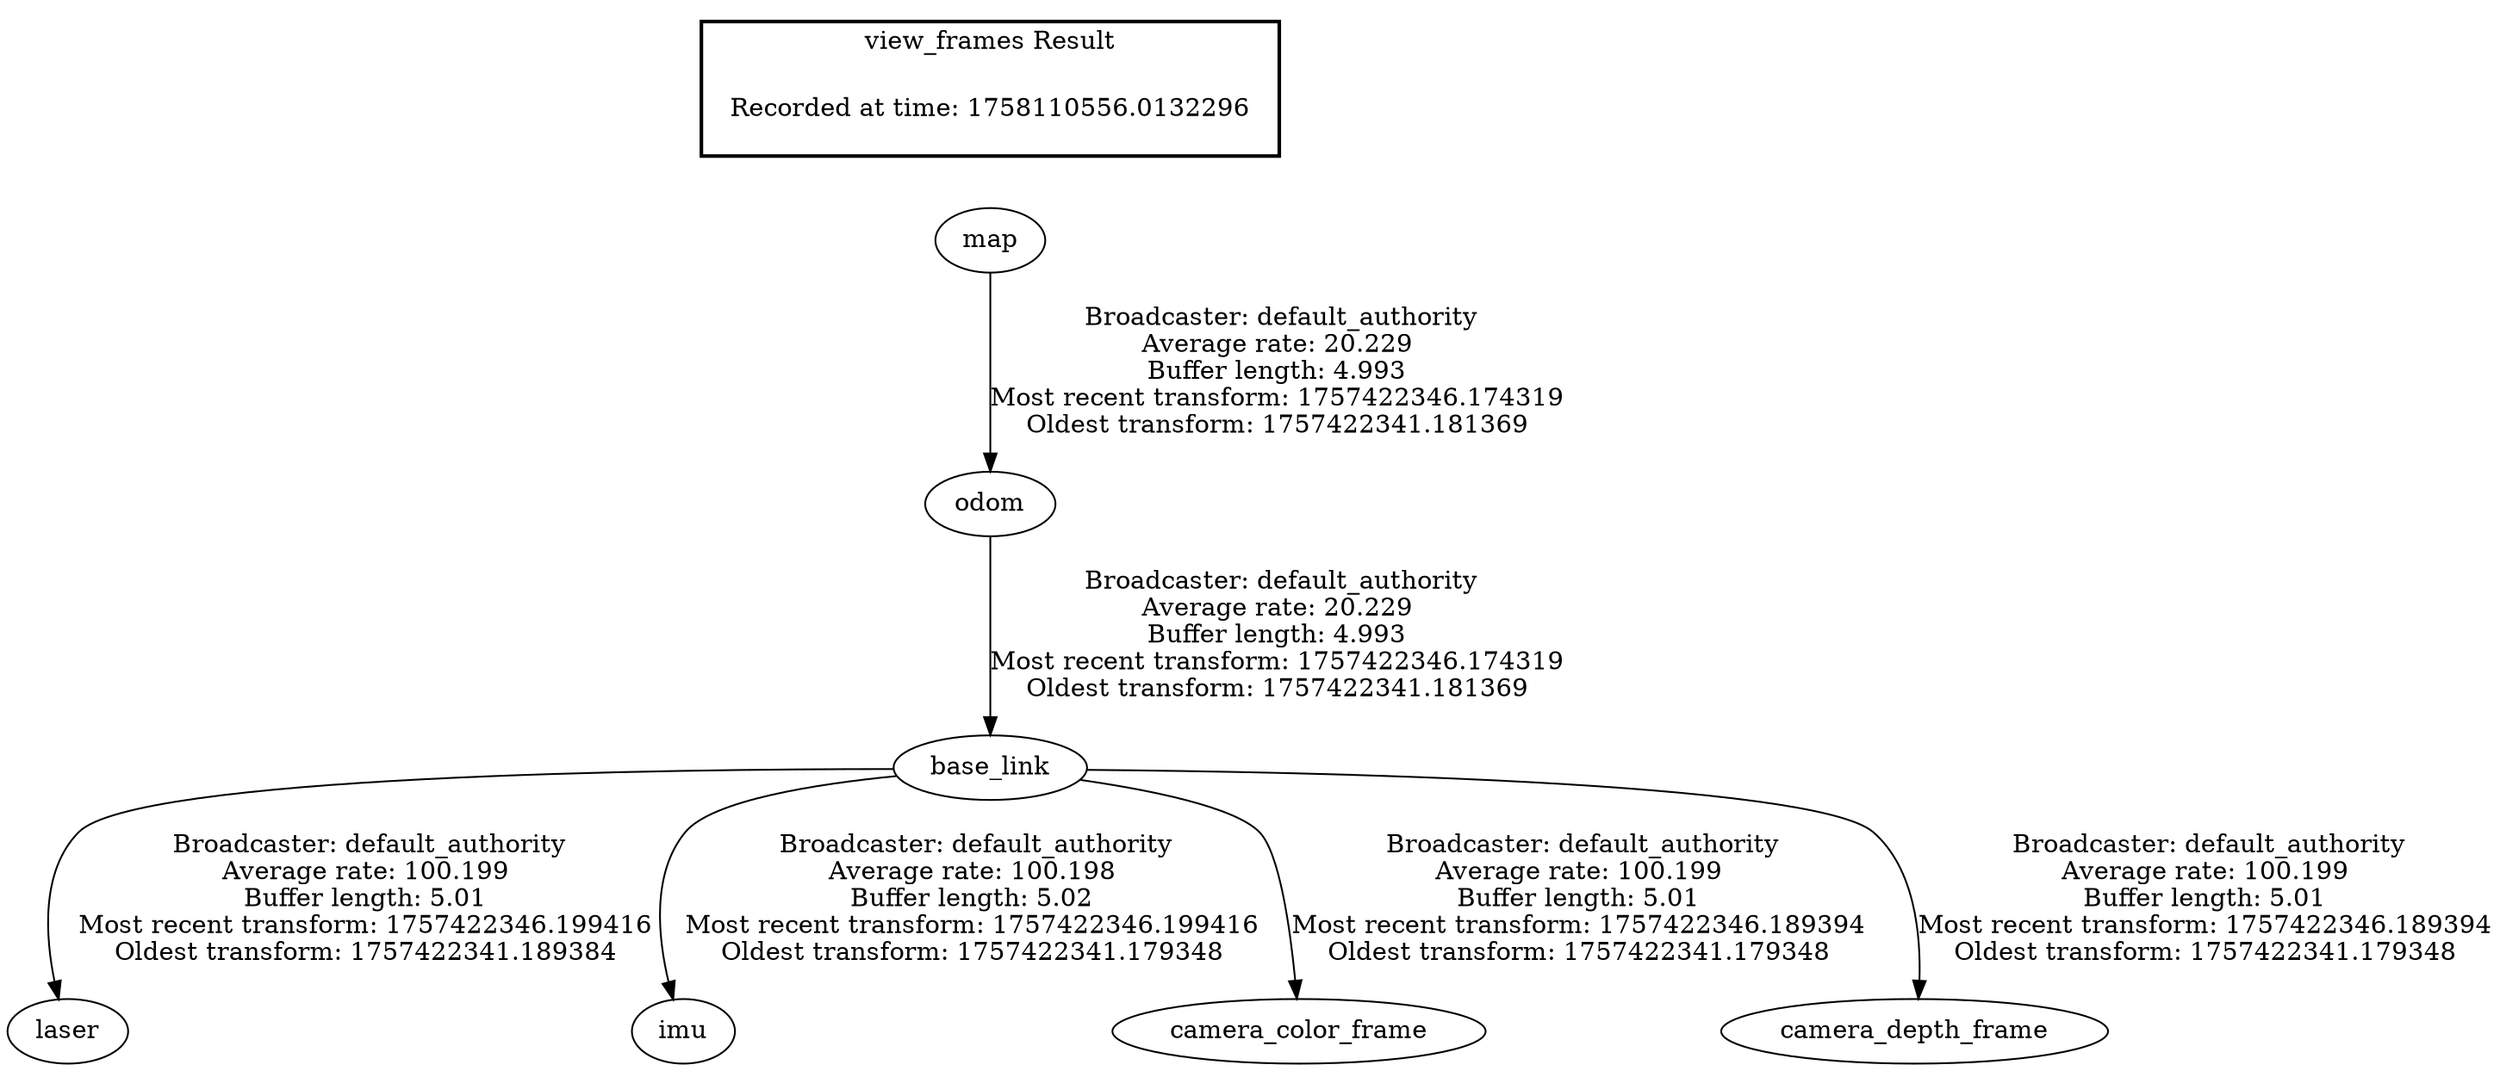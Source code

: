 digraph G {
"base_link" -> "laser"[label=" Broadcaster: default_authority\nAverage rate: 100.199\nBuffer length: 5.01\nMost recent transform: 1757422346.199416\nOldest transform: 1757422341.189384\n"];
"odom" -> "base_link"[label=" Broadcaster: default_authority\nAverage rate: 20.229\nBuffer length: 4.993\nMost recent transform: 1757422346.174319\nOldest transform: 1757422341.181369\n"];
"base_link" -> "imu"[label=" Broadcaster: default_authority\nAverage rate: 100.198\nBuffer length: 5.02\nMost recent transform: 1757422346.199416\nOldest transform: 1757422341.179348\n"];
"base_link" -> "camera_color_frame"[label=" Broadcaster: default_authority\nAverage rate: 100.199\nBuffer length: 5.01\nMost recent transform: 1757422346.189394\nOldest transform: 1757422341.179348\n"];
"base_link" -> "camera_depth_frame"[label=" Broadcaster: default_authority\nAverage rate: 100.199\nBuffer length: 5.01\nMost recent transform: 1757422346.189394\nOldest transform: 1757422341.179348\n"];
"map" -> "odom"[label=" Broadcaster: default_authority\nAverage rate: 20.229\nBuffer length: 4.993\nMost recent transform: 1757422346.174319\nOldest transform: 1757422341.181369\n"];
edge [style=invis];
 subgraph cluster_legend { style=bold; color=black; label ="view_frames Result";
"Recorded at time: 1758110556.0132296"[ shape=plaintext ] ;
}->"map";
}
